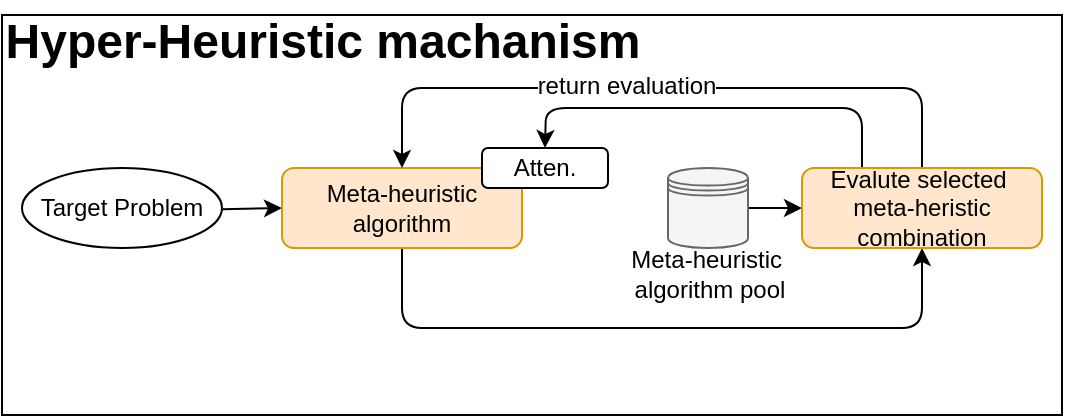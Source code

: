 <mxfile>
    <diagram id="gHrtkzs7Ze9sPmYgYWUP" name="第1頁">
        <mxGraphModel dx="797" dy="516" grid="1" gridSize="10" guides="1" tooltips="1" connect="1" arrows="1" fold="1" page="1" pageScale="1" pageWidth="827" pageHeight="1169" background="#ffffff" math="0" shadow="0">
            <root>
                <mxCell id="0"/>
                <mxCell id="1" parent="0"/>
                <mxCell id="80" value="" style="rounded=0;whiteSpace=wrap;html=1;fillColor=none;" vertex="1" parent="1">
                    <mxGeometry x="600" y="163.5" width="530" height="200" as="geometry"/>
                </mxCell>
                <mxCell id="69" style="edgeStyle=none;html=1;entryX=0;entryY=0.5;entryDx=0;entryDy=0;" edge="1" parent="1" source="8" target="26">
                    <mxGeometry relative="1" as="geometry">
                        <mxPoint x="670" y="260" as="targetPoint"/>
                    </mxGeometry>
                </mxCell>
                <mxCell id="8" value="Target Problem" style="ellipse;whiteSpace=wrap;html=1;" vertex="1" parent="1">
                    <mxGeometry x="610" y="240" width="100" height="40" as="geometry"/>
                </mxCell>
                <mxCell id="72" style="edgeStyle=none;html=1;exitX=0.5;exitY=1;exitDx=0;exitDy=0;entryX=0.5;entryY=1;entryDx=0;entryDy=0;" edge="1" parent="1" source="26" target="33">
                    <mxGeometry relative="1" as="geometry">
                        <Array as="points">
                            <mxPoint x="800" y="320"/>
                            <mxPoint x="1060" y="320"/>
                        </Array>
                    </mxGeometry>
                </mxCell>
                <mxCell id="26" value="Meta-heuristic algorithm" style="rounded=1;whiteSpace=wrap;html=1;fillColor=#ffe6cc;strokeColor=#d79b00;" vertex="1" parent="1">
                    <mxGeometry x="740" y="240" width="120" height="40" as="geometry"/>
                </mxCell>
                <mxCell id="27" value="Atten." style="rounded=1;whiteSpace=wrap;html=1;" vertex="1" parent="1">
                    <mxGeometry x="840" y="230" width="63" height="20" as="geometry"/>
                </mxCell>
                <mxCell id="74" style="edgeStyle=none;html=1;exitX=0.5;exitY=0;exitDx=0;exitDy=0;entryX=0.5;entryY=0;entryDx=0;entryDy=0;" edge="1" parent="1" source="33" target="26">
                    <mxGeometry relative="1" as="geometry">
                        <Array as="points">
                            <mxPoint x="1060" y="200"/>
                            <mxPoint x="800" y="200"/>
                        </Array>
                    </mxGeometry>
                </mxCell>
                <mxCell id="76" style="edgeStyle=none;html=1;exitX=0.25;exitY=0;exitDx=0;exitDy=0;entryX=0.5;entryY=0;entryDx=0;entryDy=0;" edge="1" parent="1" source="33">
                    <mxGeometry relative="1" as="geometry">
                        <mxPoint x="1070" y="240" as="sourcePoint"/>
                        <mxPoint x="871.5" y="230" as="targetPoint"/>
                        <Array as="points">
                            <mxPoint x="1030" y="210"/>
                            <mxPoint x="872" y="210"/>
                        </Array>
                    </mxGeometry>
                </mxCell>
                <mxCell id="77" value="return evaluation" style="edgeLabel;html=1;align=center;verticalAlign=middle;resizable=0;points=[];fontSize=12;" vertex="1" connectable="0" parent="76">
                    <mxGeometry x="-0.038" y="1" relative="1" as="geometry">
                        <mxPoint x="-48" y="-12" as="offset"/>
                    </mxGeometry>
                </mxCell>
                <mxCell id="73" style="edgeStyle=none;html=1;exitX=1;exitY=0.5;exitDx=0;exitDy=0;entryX=0;entryY=0.5;entryDx=0;entryDy=0;" edge="1" parent="1" source="46" target="33">
                    <mxGeometry relative="1" as="geometry"/>
                </mxCell>
                <mxCell id="46" value="" style="shape=datastore;whiteSpace=wrap;html=1;fillColor=#f5f5f5;fontColor=#333333;strokeColor=#666666;" vertex="1" parent="1">
                    <mxGeometry x="933" y="240" width="40" height="40" as="geometry"/>
                </mxCell>
                <UserObject label="&lt;font style=&quot;color: rgb(0, 0, 0);&quot;&gt;Meta-heuristic&amp;nbsp;&lt;/font&gt;&lt;div&gt;&lt;font style=&quot;color: rgb(0, 0, 0);&quot;&gt;algorithm pool&lt;/font&gt;&lt;/div&gt;" placeholders="1" name="Variable" id="47">
                    <mxCell style="text;html=1;strokeColor=none;fillColor=none;align=center;verticalAlign=middle;whiteSpace=wrap;overflow=hidden;" vertex="1" parent="1">
                        <mxGeometry x="904" y="273" width="100" height="40" as="geometry"/>
                    </mxCell>
                </UserObject>
                <mxCell id="51" value="Hyper-Heuristic machanism" style="text;strokeColor=none;fillColor=none;html=1;fontSize=24;fontStyle=1;verticalAlign=middle;align=center;" vertex="1" parent="1">
                    <mxGeometry x="710" y="156.5" width="100" height="40" as="geometry"/>
                </mxCell>
                <mxCell id="33" value="&lt;font style=&quot;color: rgb(0, 0, 0);&quot;&gt;Evalute selected&amp;nbsp;&lt;/font&gt;&lt;div&gt;&lt;font style=&quot;color: rgb(0, 0, 0);&quot;&gt;meta-heristic combination&lt;/font&gt;&lt;/div&gt;" style="rounded=1;whiteSpace=wrap;html=1;fillColor=#ffe6cc;strokeColor=#d79b00;fontColor=#000000;" vertex="1" parent="1">
                    <mxGeometry x="1000" y="240" width="120" height="40" as="geometry"/>
                </mxCell>
            </root>
        </mxGraphModel>
    </diagram>
</mxfile>